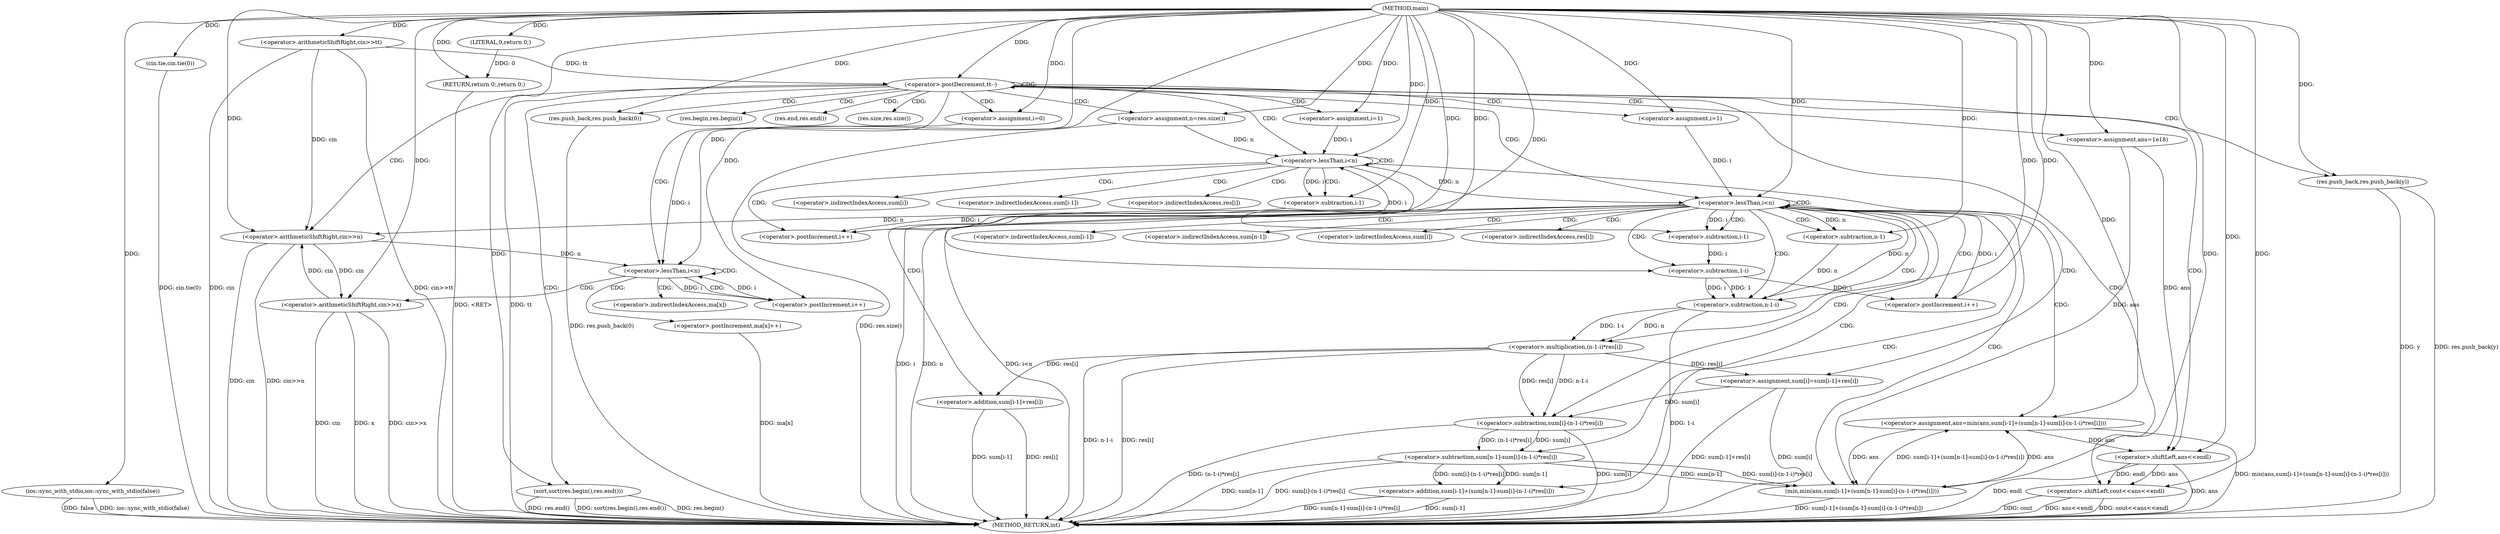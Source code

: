 digraph "main" {  
"1000112" [label = "(METHOD,main)" ]
"1000238" [label = "(METHOD_RETURN,int)" ]
"1000114" [label = "(ios::sync_with_stdio,ios::sync_with_stdio(false))" ]
"1000116" [label = "(cin.tie,cin.tie(0))" ]
"1000119" [label = "(<operator>.arithmeticShiftRight,cin>>tt)" ]
"1000236" [label = "(RETURN,return 0;,return 0;)" ]
"1000123" [label = "(<operator>.postDecrement,tt--)" ]
"1000237" [label = "(LITERAL,0,return 0;)" ]
"1000127" [label = "(<operator>.arithmeticShiftRight,cin>>n)" ]
"1000151" [label = "(res.push_back,res.push_back(0))" ]
"1000156" [label = "(sort,sort(res.begin(),res.end()))" ]
"1000159" [label = "(<operator>.assignment,n=res.size())" ]
"1000188" [label = "(<operator>.assignment,ans=1e18)" ]
"1000231" [label = "(<operator>.shiftLeft,cout<<ans<<endl)" ]
"1000133" [label = "(<operator>.assignment,i=0)" ]
"1000136" [label = "(<operator>.lessThan,i<n)" ]
"1000139" [label = "(<operator>.postIncrement,i++)" ]
"1000154" [label = "(res.push_back,res.push_back(y))" ]
"1000165" [label = "(<operator>.assignment,i=1)" ]
"1000168" [label = "(<operator>.lessThan,i<n)" ]
"1000171" [label = "(<operator>.postIncrement,i++)" ]
"1000193" [label = "(<operator>.assignment,i=1)" ]
"1000196" [label = "(<operator>.lessThan,i<n)" ]
"1000199" [label = "(<operator>.postIncrement,i++)" ]
"1000143" [label = "(<operator>.arithmeticShiftRight,cin>>x)" ]
"1000146" [label = "(<operator>.postIncrement,ma[x]++)" ]
"1000174" [label = "(<operator>.assignment,sum[i]=sum[i-1]+res[i])" ]
"1000202" [label = "(<operator>.assignment,ans=min(ans,sum[i-1]+(sum[n-1]-sum[i]-(n-1-i)*res[i])))" ]
"1000233" [label = "(<operator>.shiftLeft,ans<<endl)" ]
"1000178" [label = "(<operator>.addition,sum[i-1]+res[i])" ]
"1000204" [label = "(min,min(ans,sum[i-1]+(sum[n-1]-sum[i]-(n-1-i)*res[i])))" ]
"1000206" [label = "(<operator>.addition,sum[i-1]+(sum[n-1]-sum[i]-(n-1-i)*res[i]))" ]
"1000181" [label = "(<operator>.subtraction,i-1)" ]
"1000212" [label = "(<operator>.subtraction,sum[n-1]-sum[i]-(n-1-i)*res[i])" ]
"1000209" [label = "(<operator>.subtraction,i-1)" ]
"1000218" [label = "(<operator>.subtraction,sum[i]-(n-1-i)*res[i])" ]
"1000215" [label = "(<operator>.subtraction,n-1)" ]
"1000222" [label = "(<operator>.multiplication,(n-1-i)*res[i])" ]
"1000223" [label = "(<operator>.subtraction,n-1-i)" ]
"1000225" [label = "(<operator>.subtraction,1-i)" ]
"1000157" [label = "(res.begin,res.begin())" ]
"1000158" [label = "(res.end,res.end())" ]
"1000161" [label = "(res.size,res.size())" ]
"1000147" [label = "(<operator>.indirectIndexAccess,ma[x])" ]
"1000175" [label = "(<operator>.indirectIndexAccess,sum[i])" ]
"1000179" [label = "(<operator>.indirectIndexAccess,sum[i-1])" ]
"1000184" [label = "(<operator>.indirectIndexAccess,res[i])" ]
"1000207" [label = "(<operator>.indirectIndexAccess,sum[i-1])" ]
"1000213" [label = "(<operator>.indirectIndexAccess,sum[n-1])" ]
"1000219" [label = "(<operator>.indirectIndexAccess,sum[i])" ]
"1000228" [label = "(<operator>.indirectIndexAccess,res[i])" ]
  "1000114" -> "1000238"  [ label = "DDG: ios::sync_with_stdio(false)"] 
  "1000116" -> "1000238"  [ label = "DDG: cin.tie(0)"] 
  "1000119" -> "1000238"  [ label = "DDG: cin"] 
  "1000119" -> "1000238"  [ label = "DDG: cin>>tt"] 
  "1000123" -> "1000238"  [ label = "DDG: tt"] 
  "1000127" -> "1000238"  [ label = "DDG: cin"] 
  "1000127" -> "1000238"  [ label = "DDG: cin>>n"] 
  "1000151" -> "1000238"  [ label = "DDG: res.push_back(0)"] 
  "1000154" -> "1000238"  [ label = "DDG: res.push_back(y)"] 
  "1000156" -> "1000238"  [ label = "DDG: res.begin()"] 
  "1000156" -> "1000238"  [ label = "DDG: res.end()"] 
  "1000156" -> "1000238"  [ label = "DDG: sort(res.begin(),res.end())"] 
  "1000159" -> "1000238"  [ label = "DDG: res.size()"] 
  "1000196" -> "1000238"  [ label = "DDG: i"] 
  "1000196" -> "1000238"  [ label = "DDG: n"] 
  "1000196" -> "1000238"  [ label = "DDG: i<n"] 
  "1000233" -> "1000238"  [ label = "DDG: ans"] 
  "1000231" -> "1000238"  [ label = "DDG: ans<<endl"] 
  "1000231" -> "1000238"  [ label = "DDG: cout<<ans<<endl"] 
  "1000206" -> "1000238"  [ label = "DDG: sum[i-1]"] 
  "1000212" -> "1000238"  [ label = "DDG: sum[n-1]"] 
  "1000218" -> "1000238"  [ label = "DDG: sum[i]"] 
  "1000223" -> "1000238"  [ label = "DDG: 1-i"] 
  "1000222" -> "1000238"  [ label = "DDG: n-1-i"] 
  "1000222" -> "1000238"  [ label = "DDG: res[i]"] 
  "1000218" -> "1000238"  [ label = "DDG: (n-1-i)*res[i]"] 
  "1000212" -> "1000238"  [ label = "DDG: sum[i]-(n-1-i)*res[i]"] 
  "1000206" -> "1000238"  [ label = "DDG: sum[n-1]-sum[i]-(n-1-i)*res[i]"] 
  "1000204" -> "1000238"  [ label = "DDG: sum[i-1]+(sum[n-1]-sum[i]-(n-1-i)*res[i])"] 
  "1000202" -> "1000238"  [ label = "DDG: min(ans,sum[i-1]+(sum[n-1]-sum[i]-(n-1-i)*res[i]))"] 
  "1000174" -> "1000238"  [ label = "DDG: sum[i]"] 
  "1000178" -> "1000238"  [ label = "DDG: sum[i-1]"] 
  "1000178" -> "1000238"  [ label = "DDG: res[i]"] 
  "1000174" -> "1000238"  [ label = "DDG: sum[i-1]+res[i]"] 
  "1000143" -> "1000238"  [ label = "DDG: cin"] 
  "1000143" -> "1000238"  [ label = "DDG: x"] 
  "1000143" -> "1000238"  [ label = "DDG: cin>>x"] 
  "1000146" -> "1000238"  [ label = "DDG: ma[x]"] 
  "1000236" -> "1000238"  [ label = "DDG: <RET>"] 
  "1000233" -> "1000238"  [ label = "DDG: endl"] 
  "1000114" -> "1000238"  [ label = "DDG: false"] 
  "1000154" -> "1000238"  [ label = "DDG: y"] 
  "1000231" -> "1000238"  [ label = "DDG: cout"] 
  "1000237" -> "1000236"  [ label = "DDG: 0"] 
  "1000112" -> "1000236"  [ label = "DDG: "] 
  "1000112" -> "1000114"  [ label = "DDG: "] 
  "1000112" -> "1000116"  [ label = "DDG: "] 
  "1000112" -> "1000119"  [ label = "DDG: "] 
  "1000112" -> "1000237"  [ label = "DDG: "] 
  "1000119" -> "1000123"  [ label = "DDG: tt"] 
  "1000112" -> "1000123"  [ label = "DDG: "] 
  "1000112" -> "1000159"  [ label = "DDG: "] 
  "1000112" -> "1000188"  [ label = "DDG: "] 
  "1000119" -> "1000127"  [ label = "DDG: cin"] 
  "1000143" -> "1000127"  [ label = "DDG: cin"] 
  "1000112" -> "1000127"  [ label = "DDG: "] 
  "1000196" -> "1000127"  [ label = "DDG: n"] 
  "1000112" -> "1000133"  [ label = "DDG: "] 
  "1000112" -> "1000151"  [ label = "DDG: "] 
  "1000112" -> "1000156"  [ label = "DDG: "] 
  "1000112" -> "1000165"  [ label = "DDG: "] 
  "1000112" -> "1000193"  [ label = "DDG: "] 
  "1000112" -> "1000231"  [ label = "DDG: "] 
  "1000233" -> "1000231"  [ label = "DDG: endl"] 
  "1000233" -> "1000231"  [ label = "DDG: ans"] 
  "1000133" -> "1000136"  [ label = "DDG: i"] 
  "1000139" -> "1000136"  [ label = "DDG: i"] 
  "1000112" -> "1000136"  [ label = "DDG: "] 
  "1000127" -> "1000136"  [ label = "DDG: n"] 
  "1000136" -> "1000139"  [ label = "DDG: i"] 
  "1000112" -> "1000139"  [ label = "DDG: "] 
  "1000112" -> "1000154"  [ label = "DDG: "] 
  "1000165" -> "1000168"  [ label = "DDG: i"] 
  "1000171" -> "1000168"  [ label = "DDG: i"] 
  "1000112" -> "1000168"  [ label = "DDG: "] 
  "1000159" -> "1000168"  [ label = "DDG: n"] 
  "1000181" -> "1000171"  [ label = "DDG: i"] 
  "1000112" -> "1000171"  [ label = "DDG: "] 
  "1000222" -> "1000174"  [ label = "DDG: res[i]"] 
  "1000193" -> "1000196"  [ label = "DDG: i"] 
  "1000199" -> "1000196"  [ label = "DDG: i"] 
  "1000112" -> "1000196"  [ label = "DDG: "] 
  "1000168" -> "1000196"  [ label = "DDG: n"] 
  "1000223" -> "1000196"  [ label = "DDG: n"] 
  "1000225" -> "1000199"  [ label = "DDG: i"] 
  "1000112" -> "1000199"  [ label = "DDG: "] 
  "1000204" -> "1000202"  [ label = "DDG: sum[i-1]+(sum[n-1]-sum[i]-(n-1-i)*res[i])"] 
  "1000204" -> "1000202"  [ label = "DDG: ans"] 
  "1000188" -> "1000233"  [ label = "DDG: ans"] 
  "1000202" -> "1000233"  [ label = "DDG: ans"] 
  "1000112" -> "1000233"  [ label = "DDG: "] 
  "1000127" -> "1000143"  [ label = "DDG: cin"] 
  "1000112" -> "1000143"  [ label = "DDG: "] 
  "1000112" -> "1000202"  [ label = "DDG: "] 
  "1000222" -> "1000178"  [ label = "DDG: res[i]"] 
  "1000188" -> "1000204"  [ label = "DDG: ans"] 
  "1000202" -> "1000204"  [ label = "DDG: ans"] 
  "1000112" -> "1000204"  [ label = "DDG: "] 
  "1000212" -> "1000204"  [ label = "DDG: sum[i]-(n-1-i)*res[i]"] 
  "1000212" -> "1000204"  [ label = "DDG: sum[n-1]"] 
  "1000212" -> "1000206"  [ label = "DDG: sum[i]-(n-1-i)*res[i]"] 
  "1000212" -> "1000206"  [ label = "DDG: sum[n-1]"] 
  "1000168" -> "1000181"  [ label = "DDG: i"] 
  "1000112" -> "1000181"  [ label = "DDG: "] 
  "1000218" -> "1000212"  [ label = "DDG: (n-1-i)*res[i]"] 
  "1000218" -> "1000212"  [ label = "DDG: sum[i]"] 
  "1000196" -> "1000209"  [ label = "DDG: i"] 
  "1000112" -> "1000209"  [ label = "DDG: "] 
  "1000174" -> "1000218"  [ label = "DDG: sum[i]"] 
  "1000222" -> "1000218"  [ label = "DDG: n-1-i"] 
  "1000222" -> "1000218"  [ label = "DDG: res[i]"] 
  "1000196" -> "1000215"  [ label = "DDG: n"] 
  "1000112" -> "1000215"  [ label = "DDG: "] 
  "1000223" -> "1000222"  [ label = "DDG: 1-i"] 
  "1000223" -> "1000222"  [ label = "DDG: n"] 
  "1000215" -> "1000223"  [ label = "DDG: n"] 
  "1000112" -> "1000223"  [ label = "DDG: "] 
  "1000225" -> "1000223"  [ label = "DDG: 1"] 
  "1000225" -> "1000223"  [ label = "DDG: i"] 
  "1000112" -> "1000225"  [ label = "DDG: "] 
  "1000209" -> "1000225"  [ label = "DDG: i"] 
  "1000123" -> "1000127"  [ label = "CDG: "] 
  "1000123" -> "1000156"  [ label = "CDG: "] 
  "1000123" -> "1000161"  [ label = "CDG: "] 
  "1000123" -> "1000233"  [ label = "CDG: "] 
  "1000123" -> "1000133"  [ label = "CDG: "] 
  "1000123" -> "1000165"  [ label = "CDG: "] 
  "1000123" -> "1000157"  [ label = "CDG: "] 
  "1000123" -> "1000188"  [ label = "CDG: "] 
  "1000123" -> "1000123"  [ label = "CDG: "] 
  "1000123" -> "1000154"  [ label = "CDG: "] 
  "1000123" -> "1000151"  [ label = "CDG: "] 
  "1000123" -> "1000136"  [ label = "CDG: "] 
  "1000123" -> "1000196"  [ label = "CDG: "] 
  "1000123" -> "1000168"  [ label = "CDG: "] 
  "1000123" -> "1000159"  [ label = "CDG: "] 
  "1000123" -> "1000158"  [ label = "CDG: "] 
  "1000123" -> "1000231"  [ label = "CDG: "] 
  "1000123" -> "1000193"  [ label = "CDG: "] 
  "1000136" -> "1000139"  [ label = "CDG: "] 
  "1000136" -> "1000146"  [ label = "CDG: "] 
  "1000136" -> "1000136"  [ label = "CDG: "] 
  "1000136" -> "1000143"  [ label = "CDG: "] 
  "1000136" -> "1000147"  [ label = "CDG: "] 
  "1000168" -> "1000174"  [ label = "CDG: "] 
  "1000168" -> "1000175"  [ label = "CDG: "] 
  "1000168" -> "1000179"  [ label = "CDG: "] 
  "1000168" -> "1000168"  [ label = "CDG: "] 
  "1000168" -> "1000178"  [ label = "CDG: "] 
  "1000168" -> "1000171"  [ label = "CDG: "] 
  "1000168" -> "1000184"  [ label = "CDG: "] 
  "1000168" -> "1000181"  [ label = "CDG: "] 
  "1000196" -> "1000199"  [ label = "CDG: "] 
  "1000196" -> "1000204"  [ label = "CDG: "] 
  "1000196" -> "1000219"  [ label = "CDG: "] 
  "1000196" -> "1000222"  [ label = "CDG: "] 
  "1000196" -> "1000206"  [ label = "CDG: "] 
  "1000196" -> "1000213"  [ label = "CDG: "] 
  "1000196" -> "1000212"  [ label = "CDG: "] 
  "1000196" -> "1000196"  [ label = "CDG: "] 
  "1000196" -> "1000215"  [ label = "CDG: "] 
  "1000196" -> "1000225"  [ label = "CDG: "] 
  "1000196" -> "1000207"  [ label = "CDG: "] 
  "1000196" -> "1000218"  [ label = "CDG: "] 
  "1000196" -> "1000202"  [ label = "CDG: "] 
  "1000196" -> "1000209"  [ label = "CDG: "] 
  "1000196" -> "1000223"  [ label = "CDG: "] 
  "1000196" -> "1000228"  [ label = "CDG: "] 
}
